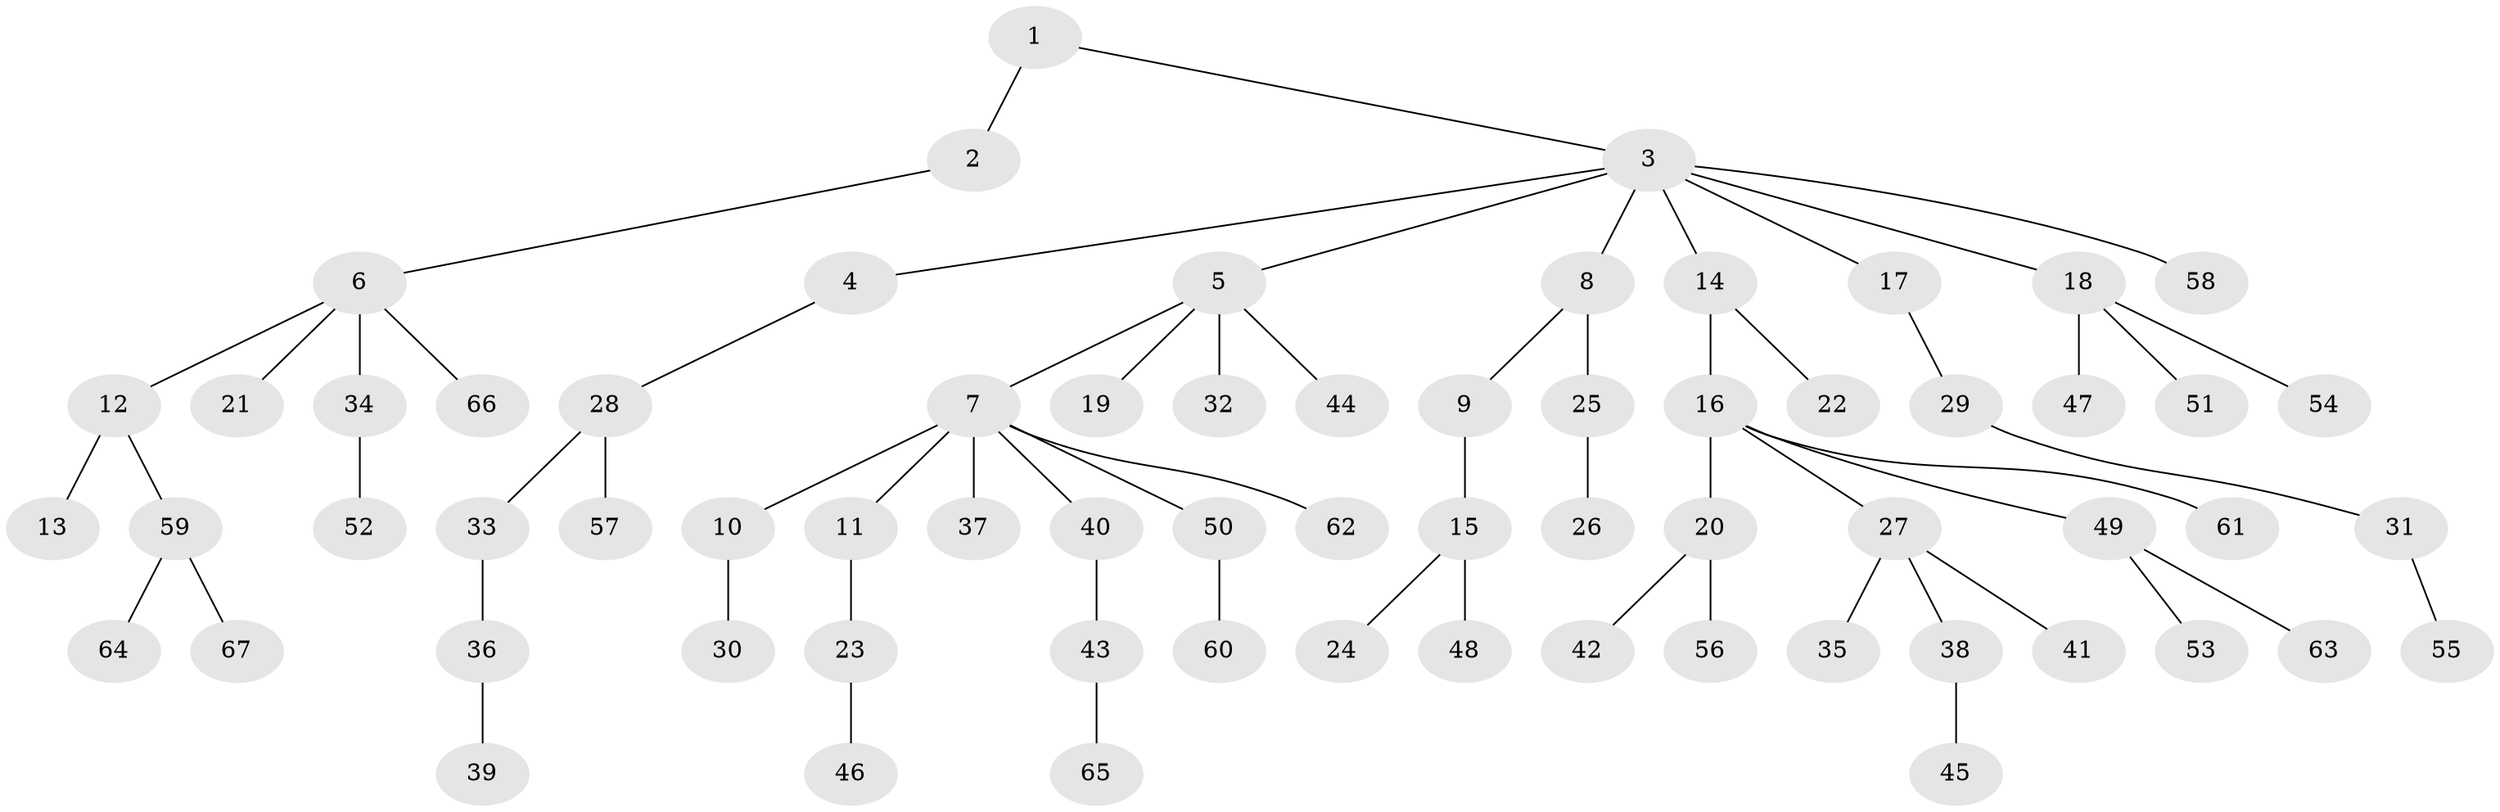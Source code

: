 // Generated by graph-tools (version 1.1) at 2025/15/03/09/25 04:15:31]
// undirected, 67 vertices, 66 edges
graph export_dot {
graph [start="1"]
  node [color=gray90,style=filled];
  1;
  2;
  3;
  4;
  5;
  6;
  7;
  8;
  9;
  10;
  11;
  12;
  13;
  14;
  15;
  16;
  17;
  18;
  19;
  20;
  21;
  22;
  23;
  24;
  25;
  26;
  27;
  28;
  29;
  30;
  31;
  32;
  33;
  34;
  35;
  36;
  37;
  38;
  39;
  40;
  41;
  42;
  43;
  44;
  45;
  46;
  47;
  48;
  49;
  50;
  51;
  52;
  53;
  54;
  55;
  56;
  57;
  58;
  59;
  60;
  61;
  62;
  63;
  64;
  65;
  66;
  67;
  1 -- 2;
  1 -- 3;
  2 -- 6;
  3 -- 4;
  3 -- 5;
  3 -- 8;
  3 -- 14;
  3 -- 17;
  3 -- 18;
  3 -- 58;
  4 -- 28;
  5 -- 7;
  5 -- 19;
  5 -- 32;
  5 -- 44;
  6 -- 12;
  6 -- 21;
  6 -- 34;
  6 -- 66;
  7 -- 10;
  7 -- 11;
  7 -- 37;
  7 -- 40;
  7 -- 50;
  7 -- 62;
  8 -- 9;
  8 -- 25;
  9 -- 15;
  10 -- 30;
  11 -- 23;
  12 -- 13;
  12 -- 59;
  14 -- 16;
  14 -- 22;
  15 -- 24;
  15 -- 48;
  16 -- 20;
  16 -- 27;
  16 -- 49;
  16 -- 61;
  17 -- 29;
  18 -- 47;
  18 -- 51;
  18 -- 54;
  20 -- 42;
  20 -- 56;
  23 -- 46;
  25 -- 26;
  27 -- 35;
  27 -- 38;
  27 -- 41;
  28 -- 33;
  28 -- 57;
  29 -- 31;
  31 -- 55;
  33 -- 36;
  34 -- 52;
  36 -- 39;
  38 -- 45;
  40 -- 43;
  43 -- 65;
  49 -- 53;
  49 -- 63;
  50 -- 60;
  59 -- 64;
  59 -- 67;
}
